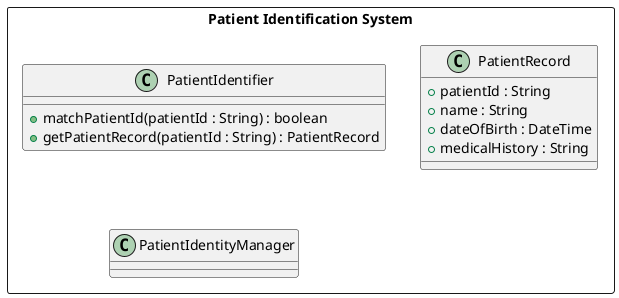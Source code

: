 @startuml Patient Identification System Class Diagram

rectangle "Patient Identification System" as PIS {
    class "PatientIdentifier" as PI {
        +matchPatientId(patientId : String) : boolean
        +getPatientRecord(patientId : String) : PatientRecord
    }


    class "PatientRecord" as PR {
        +patientId : String
        +name : String
        +dateOfBirth : DateTime
        +medicalHistory : String
    }

    class "PatientIdentityManager" as PIM {
        
    }
}

@enduml